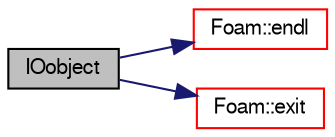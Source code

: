 digraph "IOobject"
{
  bgcolor="transparent";
  edge [fontname="FreeSans",fontsize="10",labelfontname="FreeSans",labelfontsize="10"];
  node [fontname="FreeSans",fontsize="10",shape=record];
  rankdir="LR";
  Node2069 [label="IOobject",height=0.2,width=0.4,color="black", fillcolor="grey75", style="filled", fontcolor="black"];
  Node2069 -> Node2070 [color="midnightblue",fontsize="10",style="solid",fontname="FreeSans"];
  Node2070 [label="Foam::endl",height=0.2,width=0.4,color="red",URL="$a21124.html#a2db8fe02a0d3909e9351bb4275b23ce4",tooltip="Add newline and flush stream. "];
  Node2069 -> Node2072 [color="midnightblue",fontsize="10",style="solid",fontname="FreeSans"];
  Node2072 [label="Foam::exit",height=0.2,width=0.4,color="red",URL="$a21124.html#a06ca7250d8e89caf05243ec094843642"];
}
